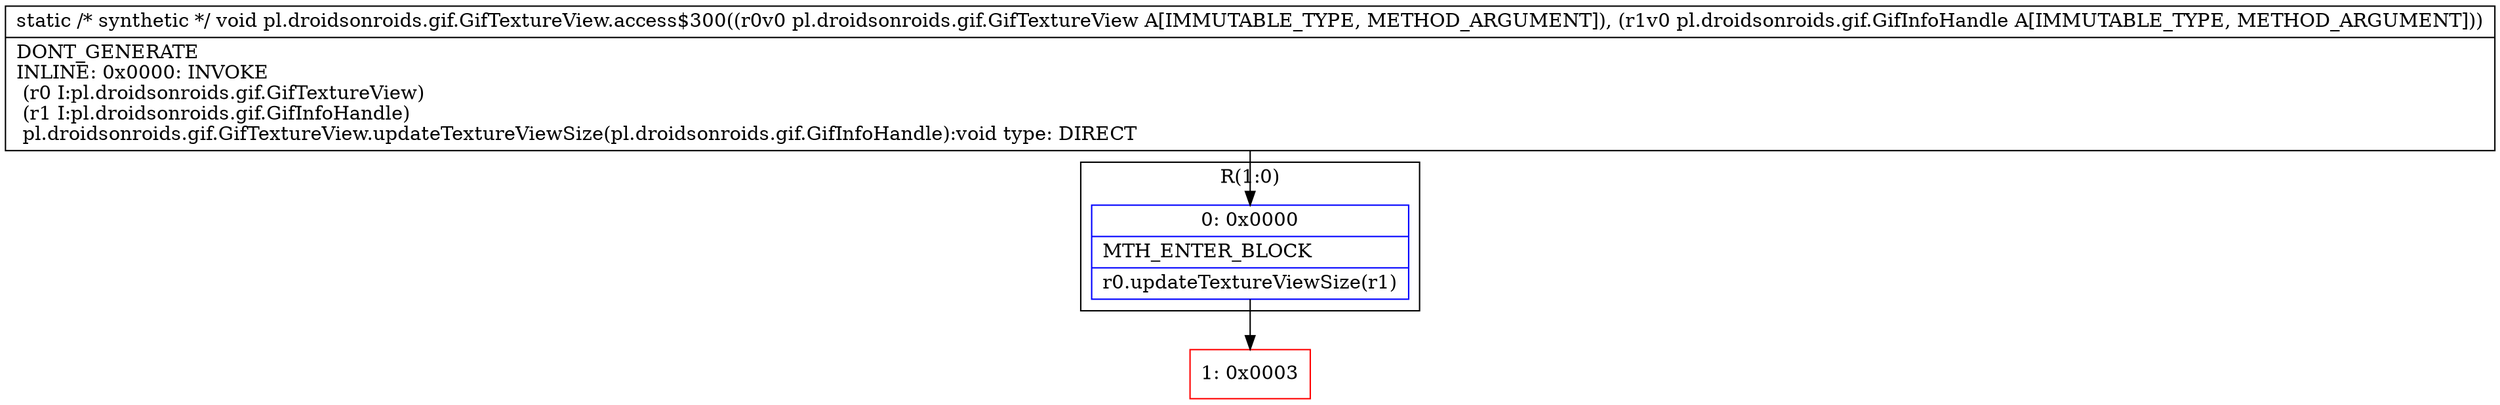 digraph "CFG forpl.droidsonroids.gif.GifTextureView.access$300(Lpl\/droidsonroids\/gif\/GifTextureView;Lpl\/droidsonroids\/gif\/GifInfoHandle;)V" {
subgraph cluster_Region_1314662996 {
label = "R(1:0)";
node [shape=record,color=blue];
Node_0 [shape=record,label="{0\:\ 0x0000|MTH_ENTER_BLOCK\l|r0.updateTextureViewSize(r1)\l}"];
}
Node_1 [shape=record,color=red,label="{1\:\ 0x0003}"];
MethodNode[shape=record,label="{static \/* synthetic *\/ void pl.droidsonroids.gif.GifTextureView.access$300((r0v0 pl.droidsonroids.gif.GifTextureView A[IMMUTABLE_TYPE, METHOD_ARGUMENT]), (r1v0 pl.droidsonroids.gif.GifInfoHandle A[IMMUTABLE_TYPE, METHOD_ARGUMENT]))  | DONT_GENERATE\lINLINE: 0x0000: INVOKE  \l  (r0 I:pl.droidsonroids.gif.GifTextureView)\l  (r1 I:pl.droidsonroids.gif.GifInfoHandle)\l pl.droidsonroids.gif.GifTextureView.updateTextureViewSize(pl.droidsonroids.gif.GifInfoHandle):void type: DIRECT\l}"];
MethodNode -> Node_0;
Node_0 -> Node_1;
}


